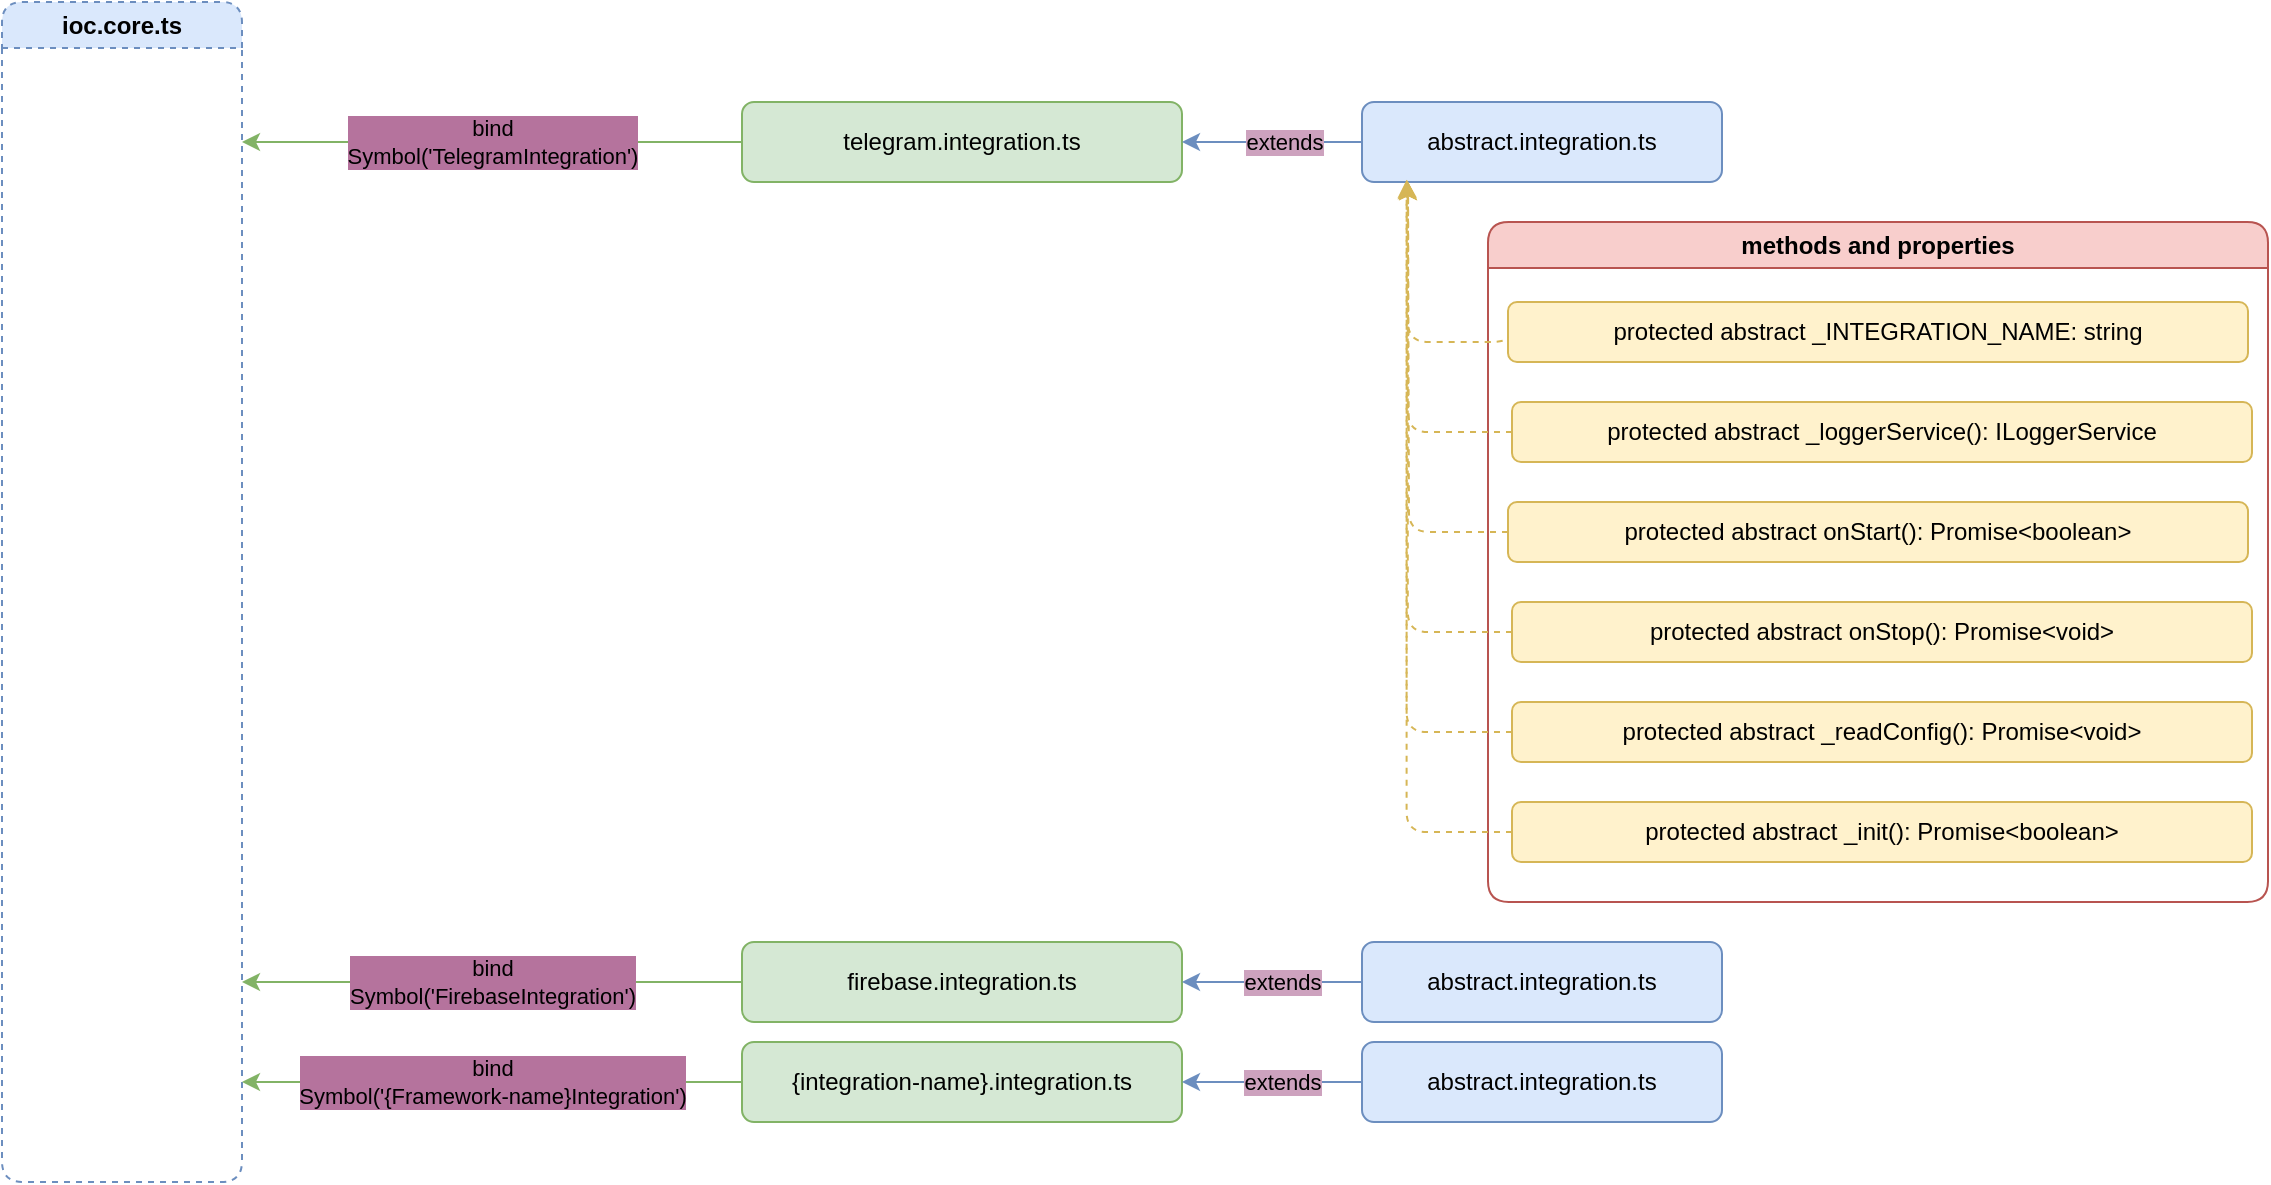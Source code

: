 <mxfile version="21.1.4" type="device">
  <diagram name="Сторінка-1" id="xTo7LiLZvz-YdanKkgFt">
    <mxGraphModel dx="3086" dy="849" grid="1" gridSize="10" guides="1" tooltips="1" connect="1" arrows="1" fold="1" page="1" pageScale="1" pageWidth="827" pageHeight="1169" math="0" shadow="0">
      <root>
        <mxCell id="0" />
        <mxCell id="1" parent="0" />
        <mxCell id="HVoTeRBBNDDQcVebBhWy-1" value="ioc.core.ts" style="swimlane;whiteSpace=wrap;html=1;rounded=1;dashed=1;fillColor=#dae8fc;strokeColor=#6c8ebf;" parent="1" vertex="1">
          <mxGeometry x="-1340" y="350" width="120" height="590" as="geometry" />
        </mxCell>
        <mxCell id="HVoTeRBBNDDQcVebBhWy-28" value="firebase.integration.ts" style="rounded=1;whiteSpace=wrap;html=1;fillColor=#d5e8d4;strokeColor=#82b366;" parent="1" vertex="1">
          <mxGeometry x="-970" y="820" width="220" height="40" as="geometry" />
        </mxCell>
        <mxCell id="HVoTeRBBNDDQcVebBhWy-29" style="edgeStyle=orthogonalEdgeStyle;rounded=1;orthogonalLoop=1;jettySize=auto;html=1;entryX=1;entryY=0.5;entryDx=0;entryDy=0;fillColor=#dae8fc;strokeColor=#6c8ebf;" parent="1" source="HVoTeRBBNDDQcVebBhWy-30" target="HVoTeRBBNDDQcVebBhWy-28" edge="1">
          <mxGeometry relative="1" as="geometry" />
        </mxCell>
        <mxCell id="HVoTeRBBNDDQcVebBhWy-30" value="abstract.integration.ts" style="rounded=1;whiteSpace=wrap;html=1;fillColor=#dae8fc;strokeColor=#6c8ebf;" parent="1" vertex="1">
          <mxGeometry x="-660" y="820" width="180" height="40" as="geometry" />
        </mxCell>
        <mxCell id="HVoTeRBBNDDQcVebBhWy-34" value="extends" style="edgeLabel;html=1;align=center;verticalAlign=middle;resizable=0;points=[];labelBackgroundColor=#CDA2BE;" parent="1" vertex="1" connectable="0">
          <mxGeometry x="-700.0" y="840" as="geometry" />
        </mxCell>
        <mxCell id="HVoTeRBBNDDQcVebBhWy-64" value="&lt;span style=&quot;color: rgb(0, 0, 0); font-family: Helvetica; font-size: 11px; font-style: normal; font-variant-ligatures: normal; font-variant-caps: normal; font-weight: 400; letter-spacing: normal; orphans: 2; text-align: center; text-indent: 0px; text-transform: none; widows: 2; word-spacing: 0px; -webkit-text-stroke-width: 0px; text-decoration-thickness: initial; text-decoration-style: initial; text-decoration-color: initial; float: none; display: inline !important;&quot;&gt;bind&lt;/span&gt;&lt;br style=&quot;border-color: var(--border-color); color: rgb(0, 0, 0); font-family: Helvetica; font-size: 11px; font-style: normal; font-variant-ligatures: normal; font-variant-caps: normal; font-weight: 400; letter-spacing: normal; orphans: 2; text-align: center; text-indent: 0px; text-transform: none; widows: 2; word-spacing: 0px; -webkit-text-stroke-width: 0px; text-decoration-thickness: initial; text-decoration-style: initial; text-decoration-color: initial;&quot;&gt;&lt;span style=&quot;color: rgb(0, 0, 0); font-family: Helvetica; font-size: 11px; font-style: normal; font-variant-ligatures: normal; font-variant-caps: normal; font-weight: 400; letter-spacing: normal; orphans: 2; text-align: center; text-indent: 0px; text-transform: none; widows: 2; word-spacing: 0px; -webkit-text-stroke-width: 0px; text-decoration-thickness: initial; text-decoration-style: initial; text-decoration-color: initial; float: none; display: inline !important;&quot;&gt;Symbol(&#39;TelegramIntegration&#39;)&lt;/span&gt;" style="edgeStyle=orthogonalEdgeStyle;rounded=0;orthogonalLoop=1;jettySize=auto;html=1;fillColor=#d5e8d4;strokeColor=#82b366;labelBackgroundColor=#B5739D;" parent="1" source="HVoTeRBBNDDQcVebBhWy-53" edge="1">
          <mxGeometry relative="1" as="geometry">
            <mxPoint x="-1220" y="420" as="targetPoint" />
          </mxGeometry>
        </mxCell>
        <mxCell id="HVoTeRBBNDDQcVebBhWy-53" value="telegram.integration.ts" style="rounded=1;whiteSpace=wrap;html=1;fillColor=#d5e8d4;strokeColor=#82b366;" parent="1" vertex="1">
          <mxGeometry x="-970" y="400" width="220" height="40" as="geometry" />
        </mxCell>
        <mxCell id="HVoTeRBBNDDQcVebBhWy-54" style="edgeStyle=orthogonalEdgeStyle;rounded=1;orthogonalLoop=1;jettySize=auto;html=1;entryX=1;entryY=0.5;entryDx=0;entryDy=0;fillColor=#dae8fc;strokeColor=#6c8ebf;" parent="1" source="HVoTeRBBNDDQcVebBhWy-55" target="HVoTeRBBNDDQcVebBhWy-53" edge="1">
          <mxGeometry relative="1" as="geometry" />
        </mxCell>
        <mxCell id="HVoTeRBBNDDQcVebBhWy-55" value="abstract.integration.ts" style="rounded=1;whiteSpace=wrap;html=1;fillColor=#dae8fc;strokeColor=#6c8ebf;" parent="1" vertex="1">
          <mxGeometry x="-660" y="400" width="180" height="40" as="geometry" />
        </mxCell>
        <mxCell id="HVoTeRBBNDDQcVebBhWy-56" value="methods and properties" style="swimlane;whiteSpace=wrap;html=1;fillColor=#f8cecc;strokeColor=#b85450;rounded=1;" parent="1" vertex="1">
          <mxGeometry x="-597" y="460" width="390" height="340" as="geometry" />
        </mxCell>
        <mxCell id="HVoTeRBBNDDQcVebBhWy-57" value="protected abstract&amp;nbsp;_INTEGRATION_NAME: string" style="rounded=1;whiteSpace=wrap;html=1;fillColor=#fff2cc;strokeColor=#d6b656;" parent="HVoTeRBBNDDQcVebBhWy-56" vertex="1">
          <mxGeometry x="10" y="40" width="370" height="30" as="geometry" />
        </mxCell>
        <mxCell id="HVoTeRBBNDDQcVebBhWy-58" value="protected abstract&amp;nbsp;_loggerService(): ILoggerService" style="rounded=1;whiteSpace=wrap;html=1;fillColor=#fff2cc;strokeColor=#d6b656;" parent="HVoTeRBBNDDQcVebBhWy-56" vertex="1">
          <mxGeometry x="12" y="90" width="370" height="30" as="geometry" />
        </mxCell>
        <mxCell id="HVoTeRBBNDDQcVebBhWy-59" style="edgeStyle=orthogonalEdgeStyle;rounded=1;orthogonalLoop=1;jettySize=auto;html=1;fillColor=#fff2cc;strokeColor=#d6b656;dashed=1;" parent="HVoTeRBBNDDQcVebBhWy-56" source="HVoTeRBBNDDQcVebBhWy-60" edge="1">
          <mxGeometry relative="1" as="geometry">
            <mxPoint x="-40" y="-20" as="targetPoint" />
          </mxGeometry>
        </mxCell>
        <mxCell id="HVoTeRBBNDDQcVebBhWy-60" value="protected abstract onStart(): Promise&amp;lt;boolean&amp;gt;" style="rounded=1;whiteSpace=wrap;html=1;fillColor=#fff2cc;strokeColor=#d6b656;" parent="HVoTeRBBNDDQcVebBhWy-56" vertex="1">
          <mxGeometry x="10" y="140" width="370" height="30" as="geometry" />
        </mxCell>
        <mxCell id="hzBmI6yPxkH__wse7Qrv-3" value="protected abstract onStop(): Promise&amp;lt;void&amp;gt;" style="rounded=1;whiteSpace=wrap;html=1;fillColor=#fff2cc;strokeColor=#d6b656;" vertex="1" parent="HVoTeRBBNDDQcVebBhWy-56">
          <mxGeometry x="12" y="190" width="370" height="30" as="geometry" />
        </mxCell>
        <mxCell id="hzBmI6yPxkH__wse7Qrv-4" value="protected abstract _readConfig(): Promise&amp;lt;void&amp;gt;" style="rounded=1;whiteSpace=wrap;html=1;fillColor=#fff2cc;strokeColor=#d6b656;" vertex="1" parent="HVoTeRBBNDDQcVebBhWy-56">
          <mxGeometry x="12" y="240" width="370" height="30" as="geometry" />
        </mxCell>
        <mxCell id="hzBmI6yPxkH__wse7Qrv-5" value="protected abstract _init(): Promise&amp;lt;boolean&amp;gt;" style="rounded=1;whiteSpace=wrap;html=1;fillColor=#fff2cc;strokeColor=#d6b656;" vertex="1" parent="HVoTeRBBNDDQcVebBhWy-56">
          <mxGeometry x="12" y="290" width="370" height="30" as="geometry" />
        </mxCell>
        <mxCell id="HVoTeRBBNDDQcVebBhWy-61" style="edgeStyle=orthogonalEdgeStyle;rounded=1;orthogonalLoop=1;jettySize=auto;html=1;exitX=0;exitY=0.5;exitDx=0;exitDy=0;fillColor=#fff2cc;strokeColor=#d6b656;dashed=1;entryX=0.125;entryY=0.975;entryDx=0;entryDy=0;entryPerimeter=0;" parent="1" source="HVoTeRBBNDDQcVebBhWy-57" target="HVoTeRBBNDDQcVebBhWy-55" edge="1">
          <mxGeometry relative="1" as="geometry">
            <mxPoint x="-637" y="450" as="targetPoint" />
            <Array as="points">
              <mxPoint x="-587" y="520" />
              <mxPoint x="-637" y="520" />
              <mxPoint x="-637" y="450" />
              <mxPoint x="-638" y="450" />
            </Array>
          </mxGeometry>
        </mxCell>
        <mxCell id="HVoTeRBBNDDQcVebBhWy-62" value="extends" style="edgeLabel;html=1;align=center;verticalAlign=middle;resizable=0;points=[];labelBackgroundColor=#CDA2BE;" parent="1" vertex="1" connectable="0">
          <mxGeometry x="-740.0" y="420" as="geometry">
            <mxPoint x="41" as="offset" />
          </mxGeometry>
        </mxCell>
        <mxCell id="HVoTeRBBNDDQcVebBhWy-63" style="edgeStyle=orthogonalEdgeStyle;rounded=1;orthogonalLoop=1;jettySize=auto;html=1;entryX=0.128;entryY=1;entryDx=0;entryDy=0;entryPerimeter=0;exitX=0;exitY=0.5;exitDx=0;exitDy=0;fillColor=#fff2cc;strokeColor=#d6b656;dashed=1;" parent="1" source="HVoTeRBBNDDQcVebBhWy-58" target="HVoTeRBBNDDQcVebBhWy-55" edge="1">
          <mxGeometry relative="1" as="geometry" />
        </mxCell>
        <mxCell id="HVoTeRBBNDDQcVebBhWy-66" value="&lt;span style=&quot;color: rgb(0, 0, 0); font-family: Helvetica; font-size: 11px; font-style: normal; font-variant-ligatures: normal; font-variant-caps: normal; font-weight: 400; letter-spacing: normal; orphans: 2; text-align: center; text-indent: 0px; text-transform: none; widows: 2; word-spacing: 0px; -webkit-text-stroke-width: 0px; text-decoration-thickness: initial; text-decoration-style: initial; text-decoration-color: initial; float: none; display: inline !important;&quot;&gt;bind&lt;/span&gt;&lt;br style=&quot;border-color: var(--border-color); color: rgb(0, 0, 0); font-family: Helvetica; font-size: 11px; font-style: normal; font-variant-ligatures: normal; font-variant-caps: normal; font-weight: 400; letter-spacing: normal; orphans: 2; text-align: center; text-indent: 0px; text-transform: none; widows: 2; word-spacing: 0px; -webkit-text-stroke-width: 0px; text-decoration-thickness: initial; text-decoration-style: initial; text-decoration-color: initial;&quot;&gt;&lt;span style=&quot;color: rgb(0, 0, 0); font-family: Helvetica; font-size: 11px; font-style: normal; font-variant-ligatures: normal; font-variant-caps: normal; font-weight: 400; letter-spacing: normal; orphans: 2; text-align: center; text-indent: 0px; text-transform: none; widows: 2; word-spacing: 0px; -webkit-text-stroke-width: 0px; text-decoration-thickness: initial; text-decoration-style: initial; text-decoration-color: initial; float: none; display: inline !important;&quot;&gt;Symbol(&#39;FirebaseIntegration&#39;)&lt;/span&gt;" style="edgeStyle=orthogonalEdgeStyle;rounded=0;orthogonalLoop=1;jettySize=auto;html=1;fillColor=#d5e8d4;strokeColor=#82b366;labelBackgroundColor=#B5739D;exitX=0;exitY=0.5;exitDx=0;exitDy=0;" parent="1" source="HVoTeRBBNDDQcVebBhWy-28" edge="1">
          <mxGeometry relative="1" as="geometry">
            <mxPoint x="-1220" y="840" as="targetPoint" />
            <mxPoint x="-990" y="840" as="sourcePoint" />
            <mxPoint as="offset" />
          </mxGeometry>
        </mxCell>
        <mxCell id="HVoTeRBBNDDQcVebBhWy-67" value="{integration-name}.integration.ts" style="rounded=1;whiteSpace=wrap;html=1;fillColor=#d5e8d4;strokeColor=#82b366;" parent="1" vertex="1">
          <mxGeometry x="-970" y="870" width="220" height="40" as="geometry" />
        </mxCell>
        <mxCell id="HVoTeRBBNDDQcVebBhWy-68" style="edgeStyle=orthogonalEdgeStyle;rounded=1;orthogonalLoop=1;jettySize=auto;html=1;entryX=1;entryY=0.5;entryDx=0;entryDy=0;fillColor=#dae8fc;strokeColor=#6c8ebf;" parent="1" source="HVoTeRBBNDDQcVebBhWy-69" target="HVoTeRBBNDDQcVebBhWy-67" edge="1">
          <mxGeometry relative="1" as="geometry" />
        </mxCell>
        <mxCell id="HVoTeRBBNDDQcVebBhWy-69" value="abstract.integration.ts" style="rounded=1;whiteSpace=wrap;html=1;fillColor=#dae8fc;strokeColor=#6c8ebf;" parent="1" vertex="1">
          <mxGeometry x="-660" y="870" width="180" height="40" as="geometry" />
        </mxCell>
        <mxCell id="HVoTeRBBNDDQcVebBhWy-70" value="extends" style="edgeLabel;html=1;align=center;verticalAlign=middle;resizable=0;points=[];labelBackgroundColor=#CDA2BE;" parent="1" vertex="1" connectable="0">
          <mxGeometry x="-700.0" y="890" as="geometry" />
        </mxCell>
        <mxCell id="HVoTeRBBNDDQcVebBhWy-71" value="&lt;span style=&quot;color: rgb(0, 0, 0); font-family: Helvetica; font-size: 11px; font-style: normal; font-variant-ligatures: normal; font-variant-caps: normal; font-weight: 400; letter-spacing: normal; orphans: 2; text-align: center; text-indent: 0px; text-transform: none; widows: 2; word-spacing: 0px; -webkit-text-stroke-width: 0px; text-decoration-thickness: initial; text-decoration-style: initial; text-decoration-color: initial; float: none; display: inline !important;&quot;&gt;bind&lt;/span&gt;&lt;br style=&quot;border-color: var(--border-color); color: rgb(0, 0, 0); font-family: Helvetica; font-size: 11px; font-style: normal; font-variant-ligatures: normal; font-variant-caps: normal; font-weight: 400; letter-spacing: normal; orphans: 2; text-align: center; text-indent: 0px; text-transform: none; widows: 2; word-spacing: 0px; -webkit-text-stroke-width: 0px; text-decoration-thickness: initial; text-decoration-style: initial; text-decoration-color: initial;&quot;&gt;&lt;span style=&quot;color: rgb(0, 0, 0); font-family: Helvetica; font-size: 11px; font-style: normal; font-variant-ligatures: normal; font-variant-caps: normal; font-weight: 400; letter-spacing: normal; orphans: 2; text-align: center; text-indent: 0px; text-transform: none; widows: 2; word-spacing: 0px; -webkit-text-stroke-width: 0px; text-decoration-thickness: initial; text-decoration-style: initial; text-decoration-color: initial; float: none; display: inline !important;&quot;&gt;Symbol(&#39;{Framework-name}Integration&#39;)&lt;/span&gt;" style="edgeStyle=orthogonalEdgeStyle;rounded=0;orthogonalLoop=1;jettySize=auto;html=1;fillColor=#d5e8d4;strokeColor=#82b366;labelBackgroundColor=#B5739D;exitX=0;exitY=0.5;exitDx=0;exitDy=0;" parent="1" source="HVoTeRBBNDDQcVebBhWy-67" edge="1">
          <mxGeometry relative="1" as="geometry">
            <mxPoint x="-1220" y="890" as="targetPoint" />
            <mxPoint x="-990" y="890" as="sourcePoint" />
          </mxGeometry>
        </mxCell>
        <mxCell id="hzBmI6yPxkH__wse7Qrv-6" style="edgeStyle=orthogonalEdgeStyle;rounded=1;orthogonalLoop=1;jettySize=auto;html=1;entryX=0.127;entryY=0.995;entryDx=0;entryDy=0;entryPerimeter=0;exitX=0;exitY=0.5;exitDx=0;exitDy=0;dashed=1;fillColor=#fff2cc;strokeColor=#d6b656;" edge="1" parent="1" source="hzBmI6yPxkH__wse7Qrv-3" target="HVoTeRBBNDDQcVebBhWy-55">
          <mxGeometry relative="1" as="geometry" />
        </mxCell>
        <mxCell id="hzBmI6yPxkH__wse7Qrv-7" style="edgeStyle=orthogonalEdgeStyle;rounded=1;orthogonalLoop=1;jettySize=auto;html=1;entryX=0.124;entryY=0.971;entryDx=0;entryDy=0;entryPerimeter=0;exitX=0;exitY=0.5;exitDx=0;exitDy=0;dashed=1;fillColor=#fff2cc;strokeColor=#d6b656;" edge="1" parent="1" source="hzBmI6yPxkH__wse7Qrv-4" target="HVoTeRBBNDDQcVebBhWy-55">
          <mxGeometry relative="1" as="geometry" />
        </mxCell>
        <mxCell id="hzBmI6yPxkH__wse7Qrv-8" style="edgeStyle=orthogonalEdgeStyle;rounded=1;orthogonalLoop=1;jettySize=auto;html=1;entryX=0.124;entryY=0.987;entryDx=0;entryDy=0;entryPerimeter=0;exitX=0;exitY=0.5;exitDx=0;exitDy=0;dashed=1;fillColor=#fff2cc;strokeColor=#d6b656;" edge="1" parent="1" source="hzBmI6yPxkH__wse7Qrv-5" target="HVoTeRBBNDDQcVebBhWy-55">
          <mxGeometry relative="1" as="geometry" />
        </mxCell>
      </root>
    </mxGraphModel>
  </diagram>
</mxfile>
